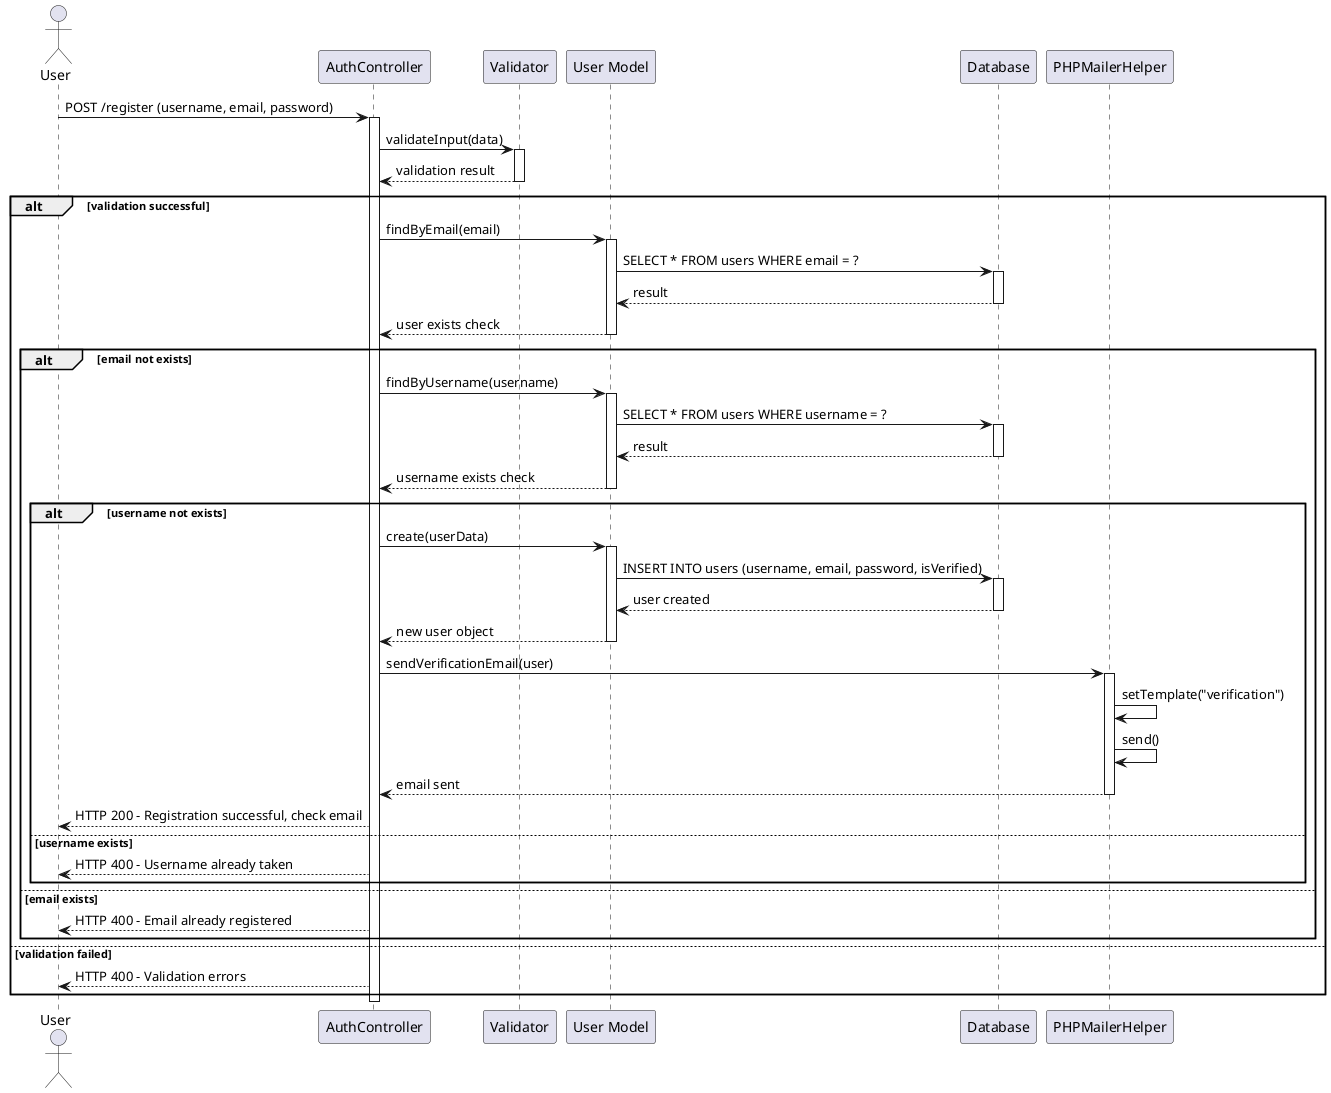 @startuml User Registration - Sequence Diagram

actor User
participant "AuthController" as Controller
participant "Validator" as Valid
participant "User Model" as UserModel
participant "Database" as DB
participant "PHPMailerHelper" as Mail

User -> Controller: POST /register (username, email, password)
activate Controller

Controller -> Valid: validateInput(data)
activate Valid
Valid --> Controller: validation result
deactivate Valid

alt validation successful
    Controller -> UserModel: findByEmail(email)
    activate UserModel
    UserModel -> DB: SELECT * FROM users WHERE email = ?
    activate DB
    DB --> UserModel: result
    deactivate DB
    UserModel --> Controller: user exists check
    deactivate UserModel

    alt email not exists
        Controller -> UserModel: findByUsername(username)
        activate UserModel
        UserModel -> DB: SELECT * FROM users WHERE username = ?
        activate DB
        DB --> UserModel: result
        deactivate DB
        UserModel --> Controller: username exists check
        deactivate UserModel

        alt username not exists
            Controller -> UserModel: create(userData)
            activate UserModel
            UserModel -> DB: INSERT INTO users (username, email, password, isVerified)
            activate DB
            DB --> UserModel: user created
            deactivate DB
            UserModel --> Controller: new user object
            deactivate UserModel

            Controller -> Mail: sendVerificationEmail(user)
            activate Mail
            Mail -> Mail: setTemplate("verification")
            Mail -> Mail: send()
            Mail --> Controller: email sent
            deactivate Mail

            Controller --> User: HTTP 200 - Registration successful, check email
        else username exists
            Controller --> User: HTTP 400 - Username already taken
        end
    else email exists
        Controller --> User: HTTP 400 - Email already registered
    end
else validation failed
    Controller --> User: HTTP 400 - Validation errors
end

deactivate Controller

@enduml
